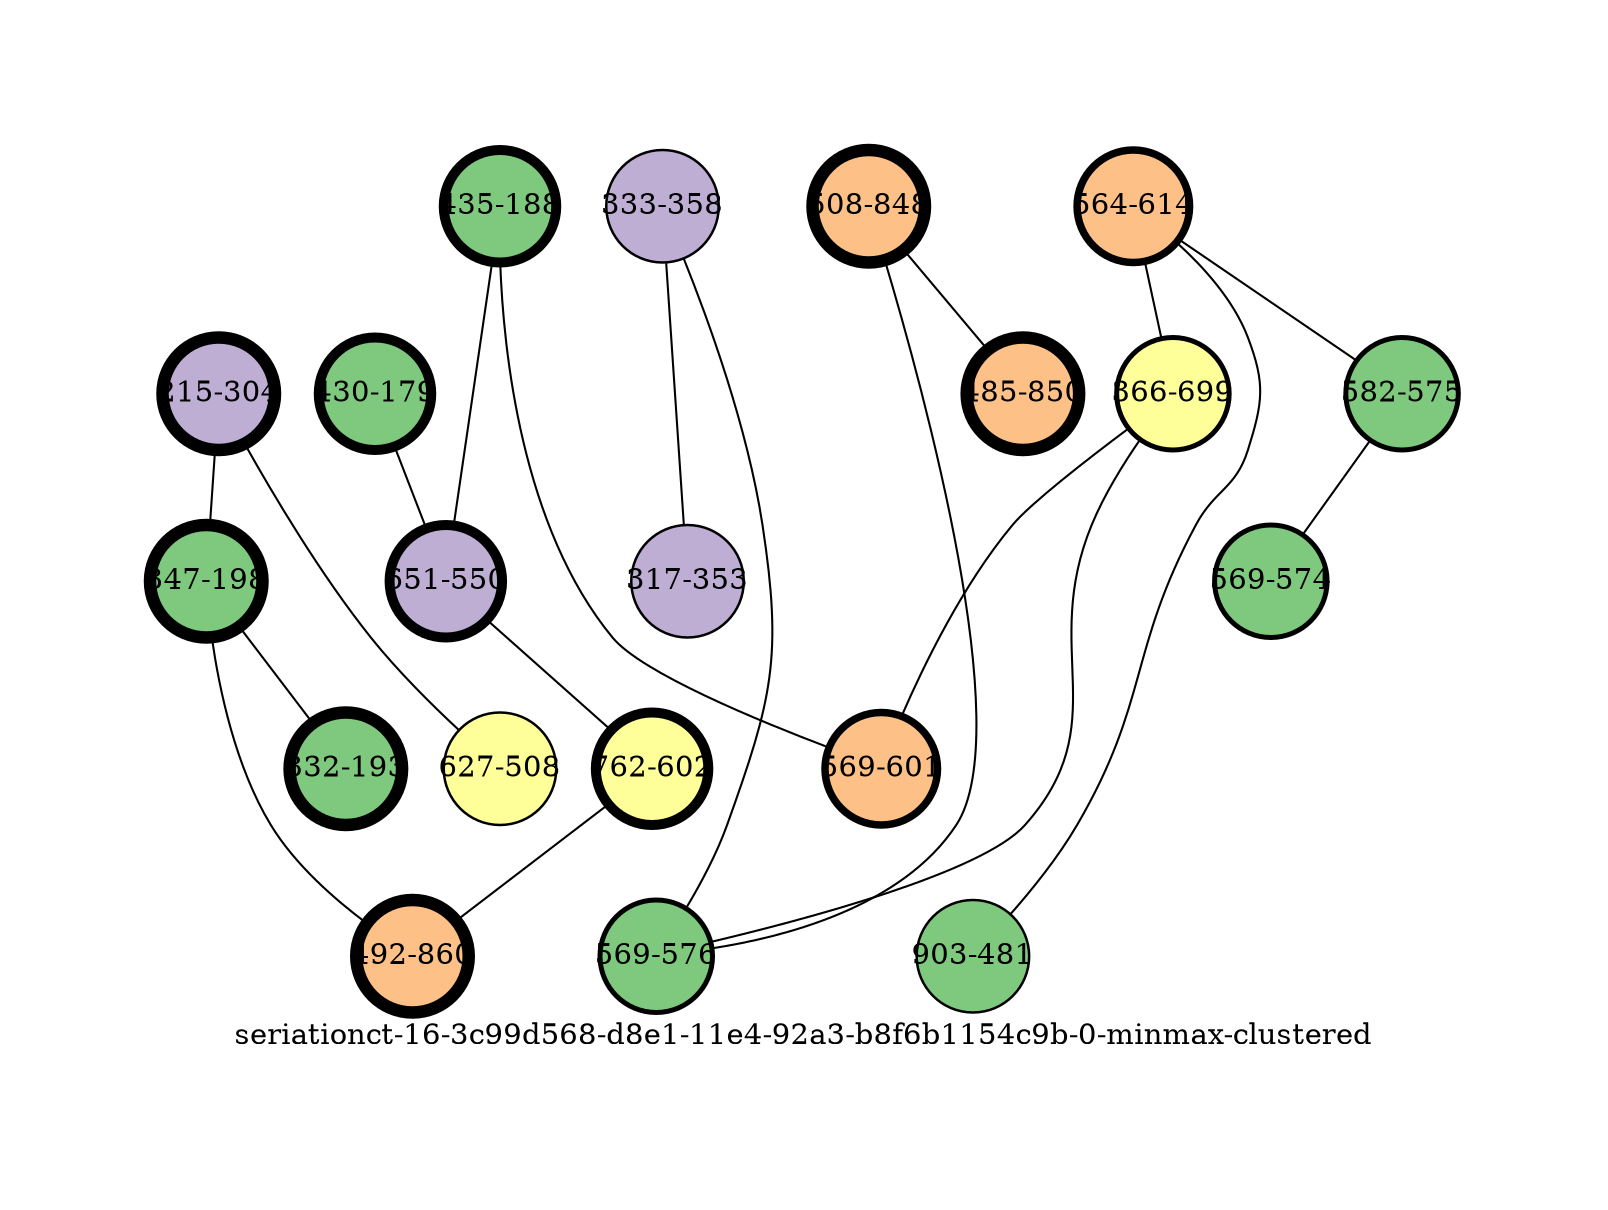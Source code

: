 strict graph "seriationct-16-3c99d568-d8e1-11e4-92a3-b8f6b1154c9b-0-minmax-clustered" {
labelloc=b;
ratio=auto;
pad="1.0";
label="seriationct-16-3c99d568-d8e1-11e4-92a3-b8f6b1154c9b-0-minmax-clustered";
node [width="0.75", style=filled, fixedsize=true, height="0.75", shape=circle, label=""];
0 [xCoordinate="304.0", appears_in_slice=5, yCoordinate="215.0", colorscheme=accent5, short_label="215-304", label="215-304", cluster_id=1, fillcolor=2, size="500.0", id=0, penwidth="6.0"];
1 [xCoordinate="188.0", appears_in_slice=4, yCoordinate="435.0", colorscheme=accent5, short_label="435-188", label="435-188", cluster_id=0, fillcolor=1, size="500.0", id=1, penwidth="4.8"];
2 [xCoordinate="848.0", appears_in_slice=5, yCoordinate="508.0", colorscheme=accent5, short_label="508-848", label="508-848", cluster_id=2, fillcolor=3, size="500.0", id=2, penwidth="6.0"];
3 [xCoordinate="179.0", appears_in_slice=4, yCoordinate="430.0", colorscheme=accent5, short_label="430-179", label="430-179", cluster_id=0, fillcolor=1, size="500.0", id=3, penwidth="4.8"];
4 [xCoordinate="198.0", appears_in_slice=5, yCoordinate="347.0", colorscheme=accent5, short_label="347-198", label="347-198", cluster_id=0, fillcolor=1, size="500.0", id=4, penwidth="6.0"];
5 [xCoordinate="614.0", appears_in_slice=3, yCoordinate="564.0", colorscheme=accent5, short_label="564-614", label="564-614", cluster_id=2, fillcolor=3, size="500.0", id=11, penwidth="3.6"];
6 [xCoordinate="699.0", appears_in_slice=2, yCoordinate="366.0", colorscheme=accent5, short_label="366-699", label="366-699", cluster_id=3, fillcolor=4, size="500.0", id=6, penwidth="2.4"];
7 [xCoordinate="358.0", appears_in_slice=1, yCoordinate="333.0", colorscheme=accent5, short_label="333-358", label="333-358", cluster_id=1, fillcolor=2, size="500.0", id=7, penwidth="1.2"];
8 [xCoordinate="550.0", appears_in_slice=4, yCoordinate="651.0", colorscheme=accent5, short_label="651-550", label="651-550", cluster_id=1, fillcolor=2, size="500.0", id=8, penwidth="4.8"];
9 [xCoordinate="353.0", appears_in_slice=1, yCoordinate="317.0", colorscheme=accent5, short_label="317-353", label="317-353", cluster_id=1, fillcolor=2, size="500.0", id=9, penwidth="1.2"];
10 [xCoordinate="575.0", appears_in_slice=2, yCoordinate="582.0", colorscheme=accent5, short_label="582-575", label="582-575", cluster_id=0, fillcolor=1, size="500.0", id=10, penwidth="2.4"];
11 [xCoordinate="850.0", appears_in_slice=5, yCoordinate="485.0", colorscheme=accent5, short_label="485-850", label="485-850", cluster_id=2, fillcolor=3, size="500.0", id=5, penwidth="6.0"];
12 [xCoordinate="193.0", appears_in_slice=5, yCoordinate="332.0", colorscheme=accent5, short_label="332-193", label="332-193", cluster_id=0, fillcolor=1, size="500.0", id=12, penwidth="6.0"];
13 [xCoordinate="602.0", appears_in_slice=4, yCoordinate="762.0", colorscheme=accent5, short_label="762-602", label="762-602", cluster_id=3, fillcolor=4, size="500.0", id=13, penwidth="4.8"];
14 [xCoordinate="601.0", appears_in_slice=3, yCoordinate="569.0", colorscheme=accent5, short_label="569-601", label="569-601", cluster_id=2, fillcolor=3, size="500.0", id=14, penwidth="3.6"];
15 [xCoordinate="508.0", appears_in_slice=1, yCoordinate="627.0", colorscheme=accent5, short_label="627-508", label="627-508", cluster_id=3, fillcolor=4, size="500.0", id=15, penwidth="1.2"];
16 [xCoordinate="860.0", appears_in_slice=5, yCoordinate="492.0", colorscheme=accent5, short_label="492-860", label="492-860", cluster_id=2, fillcolor=3, size="500.0", id=16, penwidth="6.0"];
17 [xCoordinate="574.0", appears_in_slice=2, yCoordinate="569.0", colorscheme=accent5, short_label="569-574", label="569-574", cluster_id=0, fillcolor=1, size="500.0", id=17, penwidth="2.4"];
18 [xCoordinate="481.0", appears_in_slice=1, yCoordinate="903.0", colorscheme=accent5, short_label="903-481", label="903-481", cluster_id=0, fillcolor=1, size="500.0", id=18, penwidth="1.2"];
19 [xCoordinate="576.0", appears_in_slice=2, yCoordinate="569.0", colorscheme=accent5, short_label="569-576", label="569-576", cluster_id=0, fillcolor=1, size="500.0", id=19, penwidth="2.4"];
0 -- 4  [inverseweight="3.0275797114", weight="0.330296836194"];
0 -- 15  [inverseweight="1.97288169508", weight="0.5068727651"];
1 -- 8  [inverseweight="4.78342981609", weight="0.209055016682"];
1 -- 14  [inverseweight="4.08575281538", weight="0.244752936652"];
2 -- 19  [inverseweight="3.10421316554", weight="0.322142825467"];
2 -- 11  [inverseweight="15.4598103526", weight="0.0646838465152"];
3 -- 8  [inverseweight="35.8979079309", weight="0.0278567765544"];
4 -- 16  [inverseweight="20.0160192256", weight="0.0499599839872"];
4 -- 12  [inverseweight="27.1163072273", weight="0.0368781778292"];
5 -- 10  [inverseweight="2.16346853934", weight="0.462220726493"];
5 -- 18  [inverseweight="1.96270192212", weight="0.509501717367"];
5 -- 6  [inverseweight="4.28841070587", weight="0.233186620542"];
6 -- 19  [inverseweight="10.4031297322", weight="0.0961249187256"];
6 -- 14  [inverseweight="3.68484751901", weight="0.27138165008"];
7 -- 9  [inverseweight="14.9403576167", weight="0.0669328021227"];
7 -- 19  [inverseweight="1.71440103788", weight="0.583294093918"];
8 -- 13  [inverseweight="3.7578055532", weight="0.266112758056"];
10 -- 17  [inverseweight="12.3315905917", weight="0.0810925397309"];
13 -- 16  [inverseweight="3.7369667005", weight="0.26759671149"];
}
